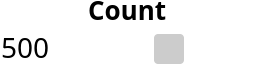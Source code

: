 {
    "$schema": "https://vega.github.io/schema/vega/v5.json",
    "description": "Dot plot of Adelie Penguin diet",
    "width": 50,
    "height": 15,
    "signals": [
      {"name": "pad", "value": 5},
      {"name": "zoom", "value": 500}
    ],
    "title": "Count",
  
    "data": [
      {
        "name": "sizes",
        "values": [
          {"name": 500, "length": 15, "x": 0, "y": 500}
        ]
      }
    ],
    "scales": [
      {"name": "y", "domain": {"data": "sizes", "field": "y"}, "range": "height"}
    ],
    "axes": [
      {
        "orient": "left",
        "scale": "y",
        "values": [500],
        "labelFontSize": 14,
        "labelOffset": 7.5,
        "ticks": false,
        "domain": false,
        "offset": 50
      }
    ],
    "marks": [
      {
        "type": "rect",
        "from": {"data": "sizes"},
        "encode": {
          "enter": {
            "x": {"field": "x"},
            "y": {"scale": "y", "field": "y"},
            "width": {"field": "length"},
            "height": {"field": "length"},
            "cornerRadius": {"value": 2},
            "fill": {"value": "#ccc"}
          }
        }
      }
    ]
  }